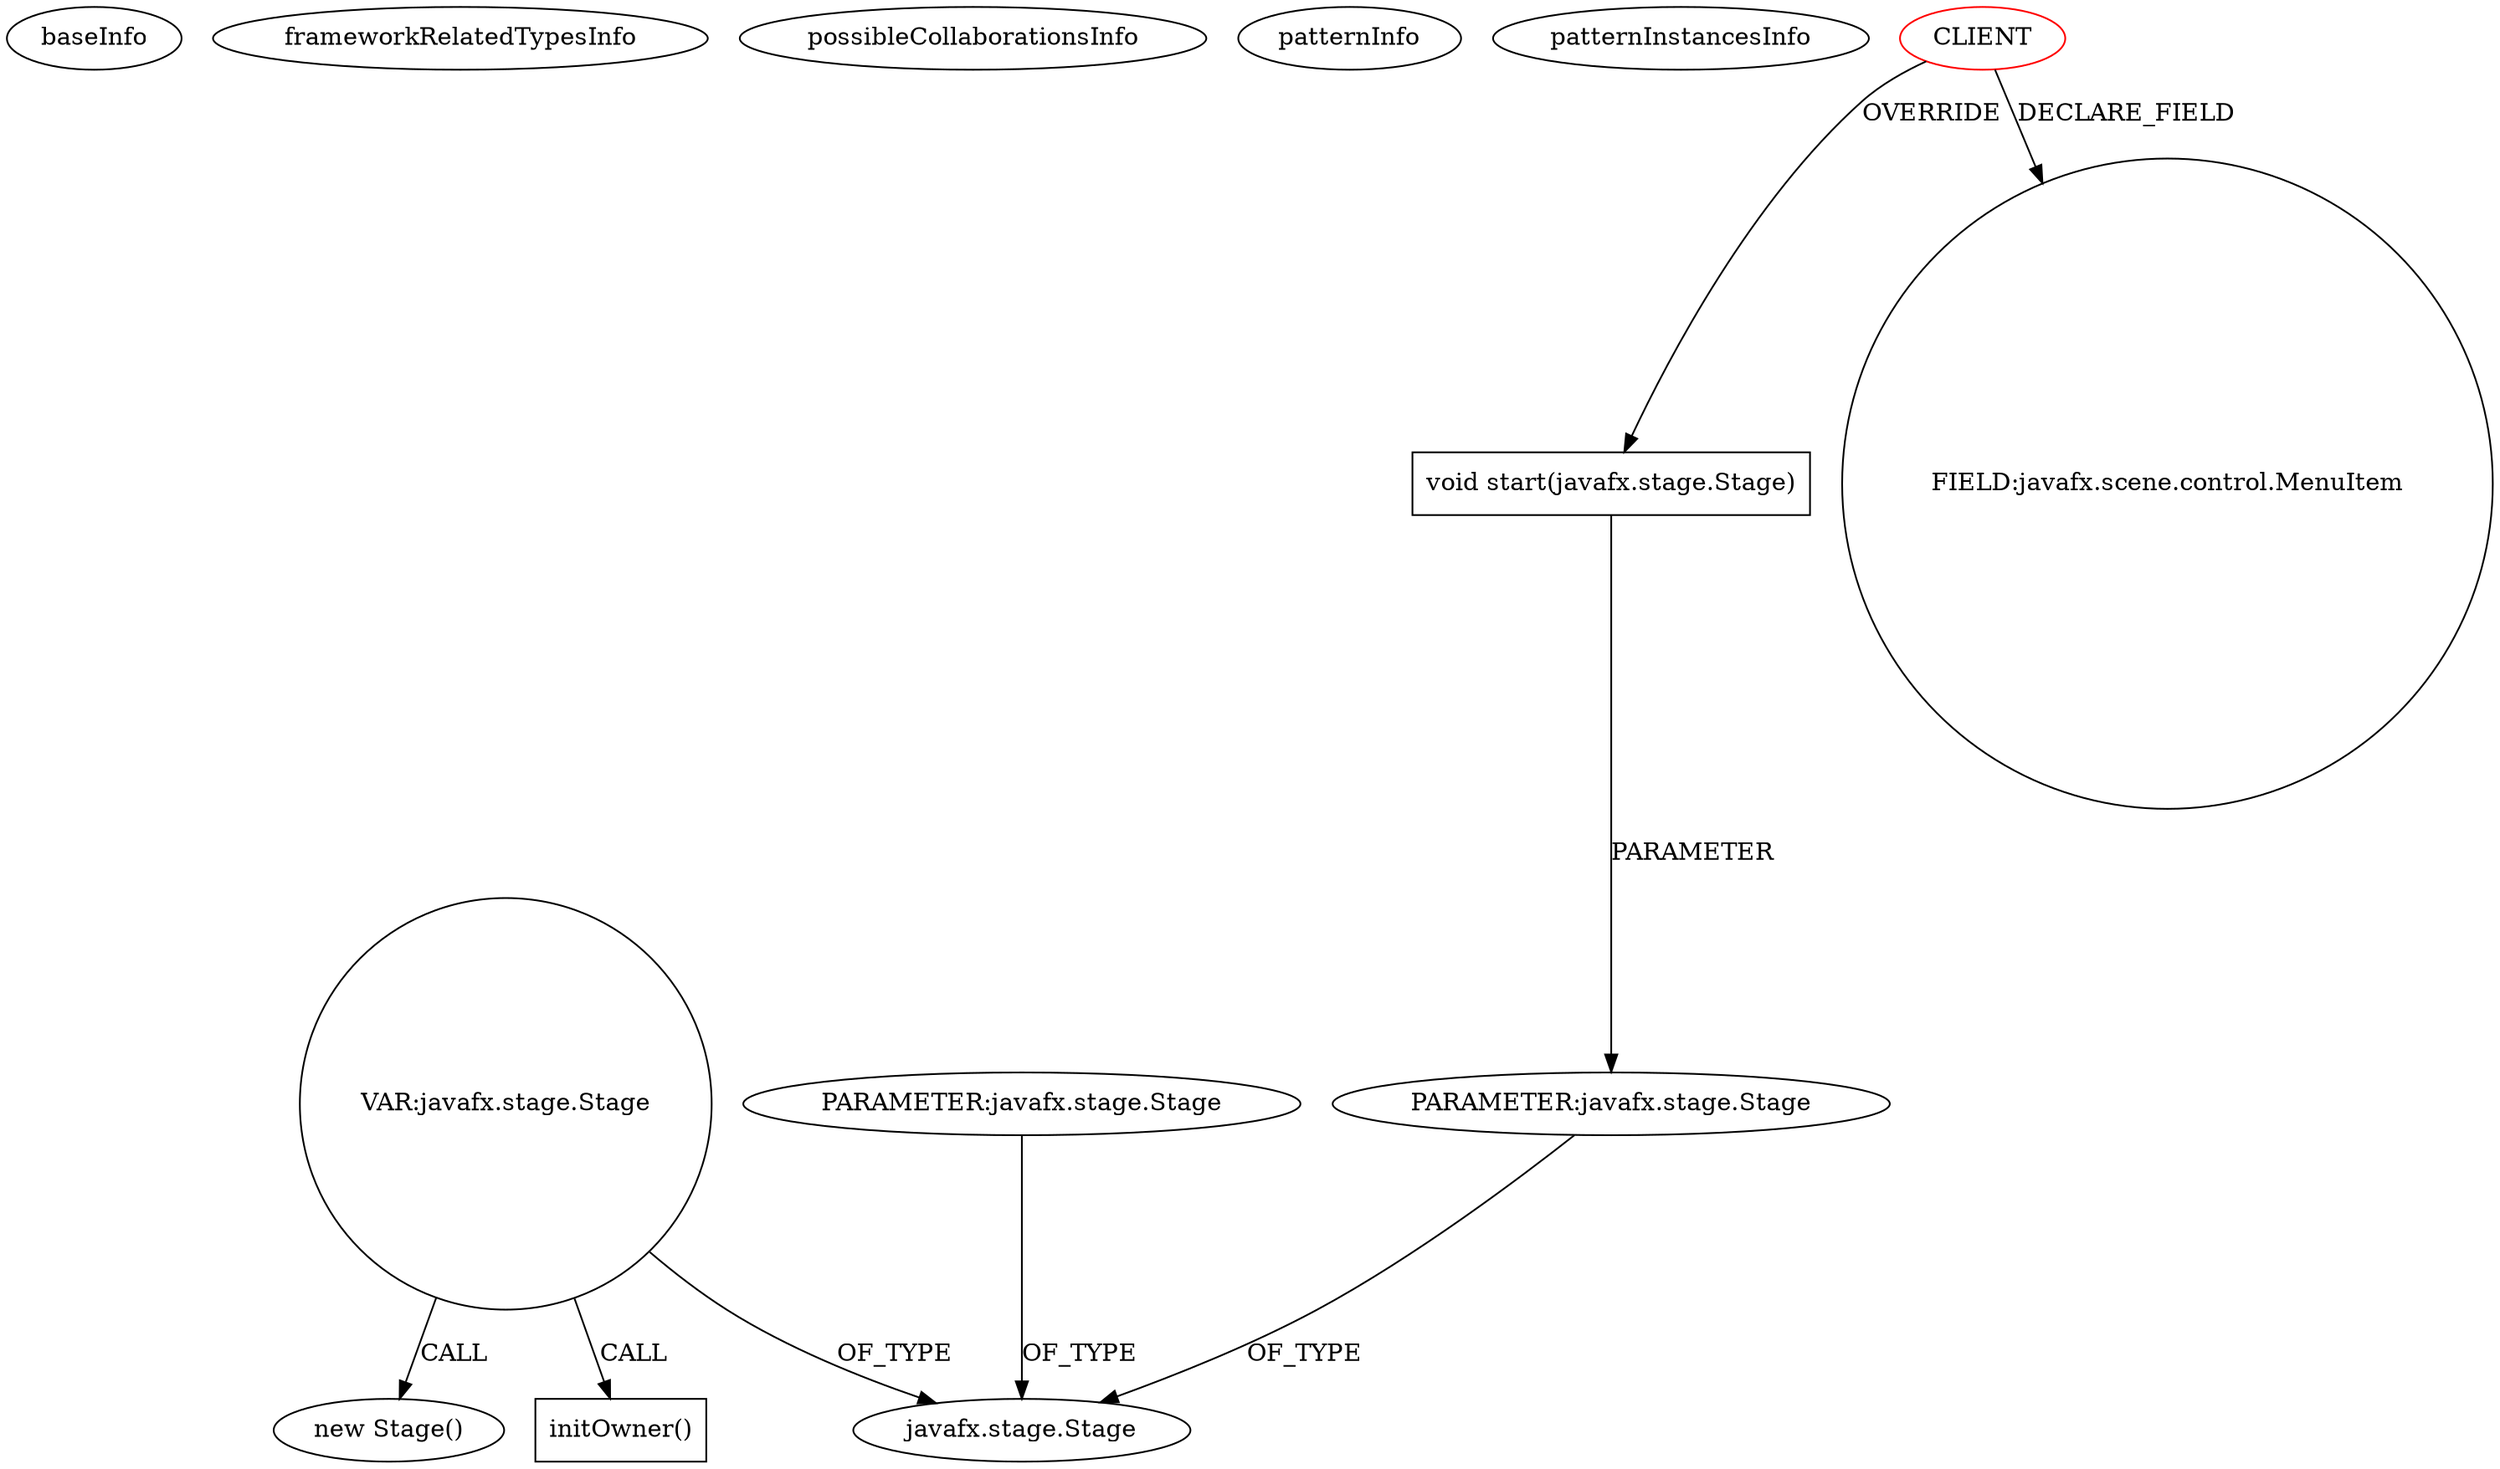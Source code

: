 digraph {
baseInfo[graphId=817,category="pattern",isAnonymous=false,possibleRelation=false]
frameworkRelatedTypesInfo[]
possibleCollaborationsInfo[]
patternInfo[frequency=2.0,patternRootClient=0]
patternInstancesInfo[0="zvakanaka-bitbit~/zvakanaka-bitbit/bitbit-master/src/bitbit/BitBit.java~BitBit~4923",1="ProgrammerTony-Chemistry-Calculator~/ProgrammerTony-Chemistry-Calculator/Chemistry-Calculator-master/src/com/mdc/Calculator.java~Calculator~1099"]
157[label="new Stage()",vertexType="CONSTRUCTOR_CALL",isFrameworkType=false]
158[label="VAR:javafx.stage.Stage",vertexType="VARIABLE_EXPRESION",isFrameworkType=false,shape=circle]
214[label="initOwner()",vertexType="INSIDE_CALL",isFrameworkType=false,shape=box]
22[label="javafx.stage.Stage",vertexType="FRAMEWORK_CLASS_TYPE",isFrameworkType=false]
148[label="PARAMETER:javafx.stage.Stage",vertexType="PARAMETER_DECLARATION",isFrameworkType=false]
21[label="PARAMETER:javafx.stage.Stage",vertexType="PARAMETER_DECLARATION",isFrameworkType=false]
20[label="void start(javafx.stage.Stage)",vertexType="OVERRIDING_METHOD_DECLARATION",isFrameworkType=false,shape=box]
0[label="CLIENT",vertexType="ROOT_CLIENT_CLASS_DECLARATION",isFrameworkType=false,color=red]
8[label="FIELD:javafx.scene.control.MenuItem",vertexType="FIELD_DECLARATION",isFrameworkType=false,shape=circle]
0->20[label="OVERRIDE"]
158->214[label="CALL"]
21->22[label="OF_TYPE"]
20->21[label="PARAMETER"]
158->22[label="OF_TYPE"]
158->157[label="CALL"]
0->8[label="DECLARE_FIELD"]
148->22[label="OF_TYPE"]
}
